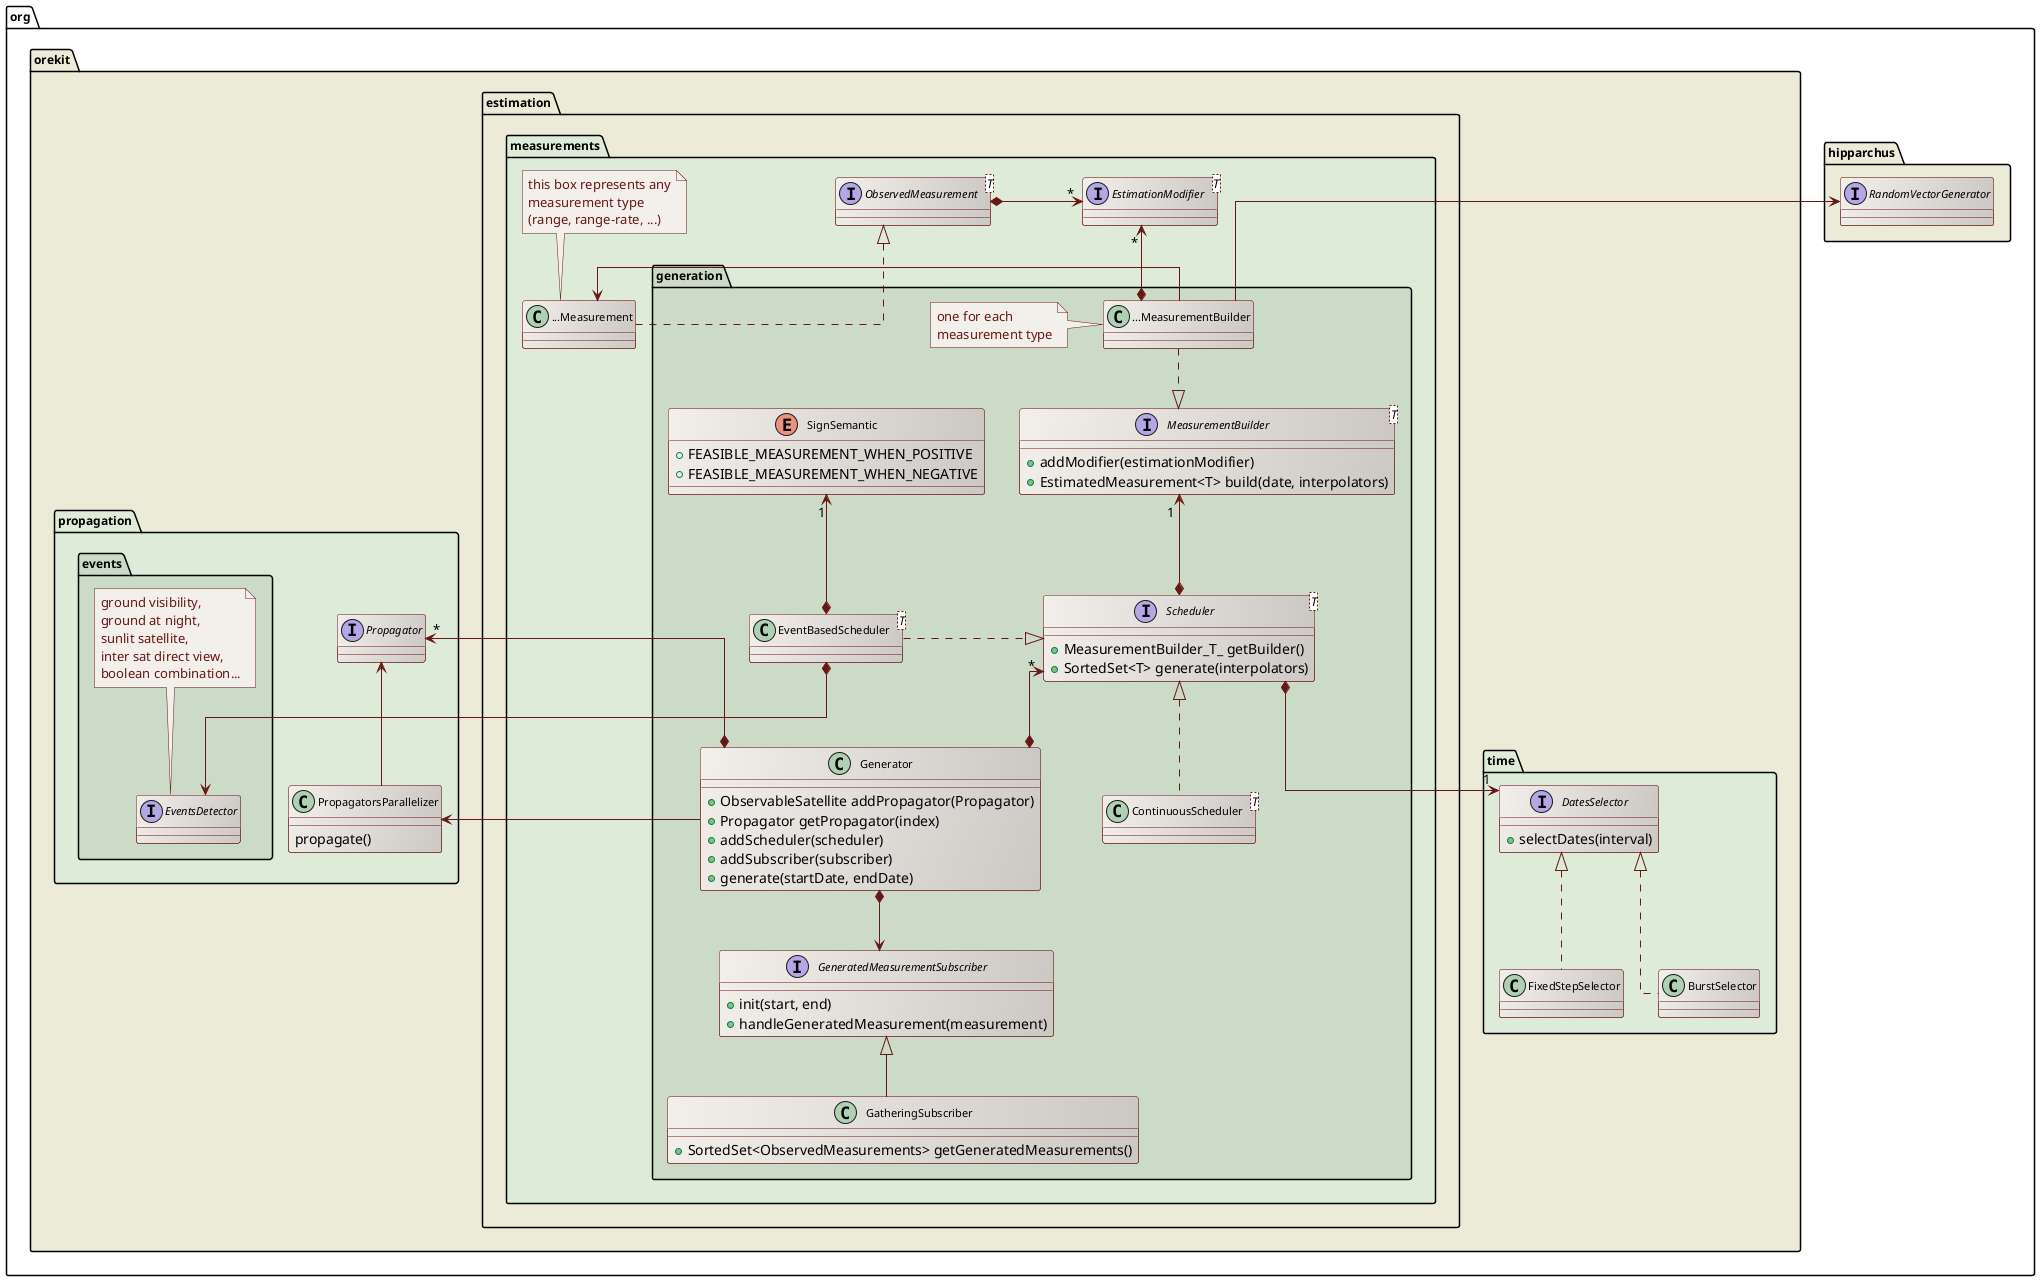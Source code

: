 ' Copyright 2002-2024 CS GROUP
' Licensed to CS GROUP (CS) under one or more
' contributor license agreements.  See the NOTICE file distributed with
' this work for additional information regarding copyright ownership.
' CS licenses this file to You under the Apache License, Version 2.0
' (the "License"); you may not use this file except in compliance with
' the License.  You may obtain a copy of the License at
'
'   http://www.apache.org/licenses/LICENSE-2.0
'
' Unless required by applicable law or agreed to in writing, software
' distributed under the License is distributed on an "AS IS" BASIS,
' WITHOUT WARRANTIES OR CONDITIONS OF ANY KIND, either express or implied.
' See the License for the specific language governing permissions and
' limitations under the License.
 
@startuml

  skinparam svek                  true
  skinparam ClassBackgroundColor  #F3EFEB/CCC9C5
  skinparam ClassArrowColor       #691616
  skinparam ClassBorderColor      #691616
  skinparam NoteBackgroundColor   #F3EFEB
  skinparam NoteBorderColor       #691616
  skinparam NoteFontColor         #691616
  skinparam ClassFontSize         11
  skinparam PackageFontSize       12
  skinparam linetype              ortho

  package org.hipparchus #ECEBD8 {
      interface RandomVectorGenerator
  }

  package org.orekit #ECEBD8 {

    package propagation #DDEBD8 {

      package events #CBDBC8 {
        interface EventsDetector
        note top
          ground visibility,
          ground at night,
          sunlit satellite,
          inter sat direct view,
          boolean combination...
        end note
      }

      interface Propagator
      class PropagatorsParallelizer {
        propagate()
      }
      Propagator <-- PropagatorsParallelizer

    }

    package time #DDEBD8 {
        interface DatesSelector {
          +selectDates(interval)
        }
        class FixedStepSelector
        class BurstSelector


        DatesSelector <|.. FixedStepSelector
        DatesSelector <|.. BurstSelector
    }

    package estimation.measurements #DDEBD8 {

      package generation #CBDBC8 {

        interface "MeasurementBuilder<T>" as MeasurementBuilder_T_ {
          +addModifier(estimationModifier)
          +EstimatedMeasurement<T> build(date, interpolators)
        }

        class "...MeasurementBuilder" as XXXMeasurementBuilder
        note left
          one for each
          measurement type
        end note

        class Generator {
          +ObservableSatellite addPropagator(Propagator)
          +Propagator getPropagator(index)
          +addScheduler(scheduler)
          +addSubscriber(subscriber)
          +generate(startDate, endDate)
        }

        enum SignSemantic {
          +FEASIBLE_MEASUREMENT_WHEN_POSITIVE
          +FEASIBLE_MEASUREMENT_WHEN_NEGATIVE
        }
        class "EventBasedScheduler<T>" as EventBasedScheduler_T_
        class "ContinuousScheduler<T>" as ContinuousScheduler_T_

        interface "Scheduler<T>" as Scheduler_T_ {
          +MeasurementBuilder_T_ getBuilder()
          +SortedSet<T> generate(interpolators)
        }

        interface GeneratedMeasurementSubscriber {
          +init(start, end)
          +handleGeneratedMeasurement(measurement)
        }

        class GatheringSubscriber {
          +SortedSet<ObservedMeasurements> getGeneratedMeasurements()
        }

        XXXMeasurementBuilder       ..|>          MeasurementBuilder_T_
        MeasurementBuilder_T_ "1" <--* Scheduler_T_
        RandomVectorGenerator <-- XXXMeasurementBuilder
        SignSemantic "1" <--* EventBasedScheduler_T_
        Scheduler_T_ <|.left. EventBasedScheduler_T_
        Scheduler_T_ <|.. ContinuousScheduler_T_
        Scheduler_T_ "*" <--* Generator
        Generator *--> GeneratedMeasurementSubscriber
        GeneratedMeasurementSubscriber <|-- GatheringSubscriber
        EventsDetector <--* EventBasedScheduler_T_
  
        Generator --> PropagatorsParallelizer
        Propagator "*" <--* Generator

      }

      interface "EstimationModifier<T>" as EstimationModifier_T_
      interface "ObservedMeasurement<T>" as ObservedMeasurement_T_
      class "...Measurement" as XXXMeasurement
      note top
        this box represents any
        measurement type
        (range, range-rate, ...)
      end note

 
      EstimationModifier_T_  "*" <-left-*      ObservedMeasurement_T_ 
      ObservedMeasurement_T_     <|..          XXXMeasurement
      XXXMeasurement <-left- XXXMeasurementBuilder
      EstimationModifier_T_ "*" <--* XXXMeasurementBuilder 

      Scheduler_T_ *--> "1" DatesSelector
    }

  }

@enduml
